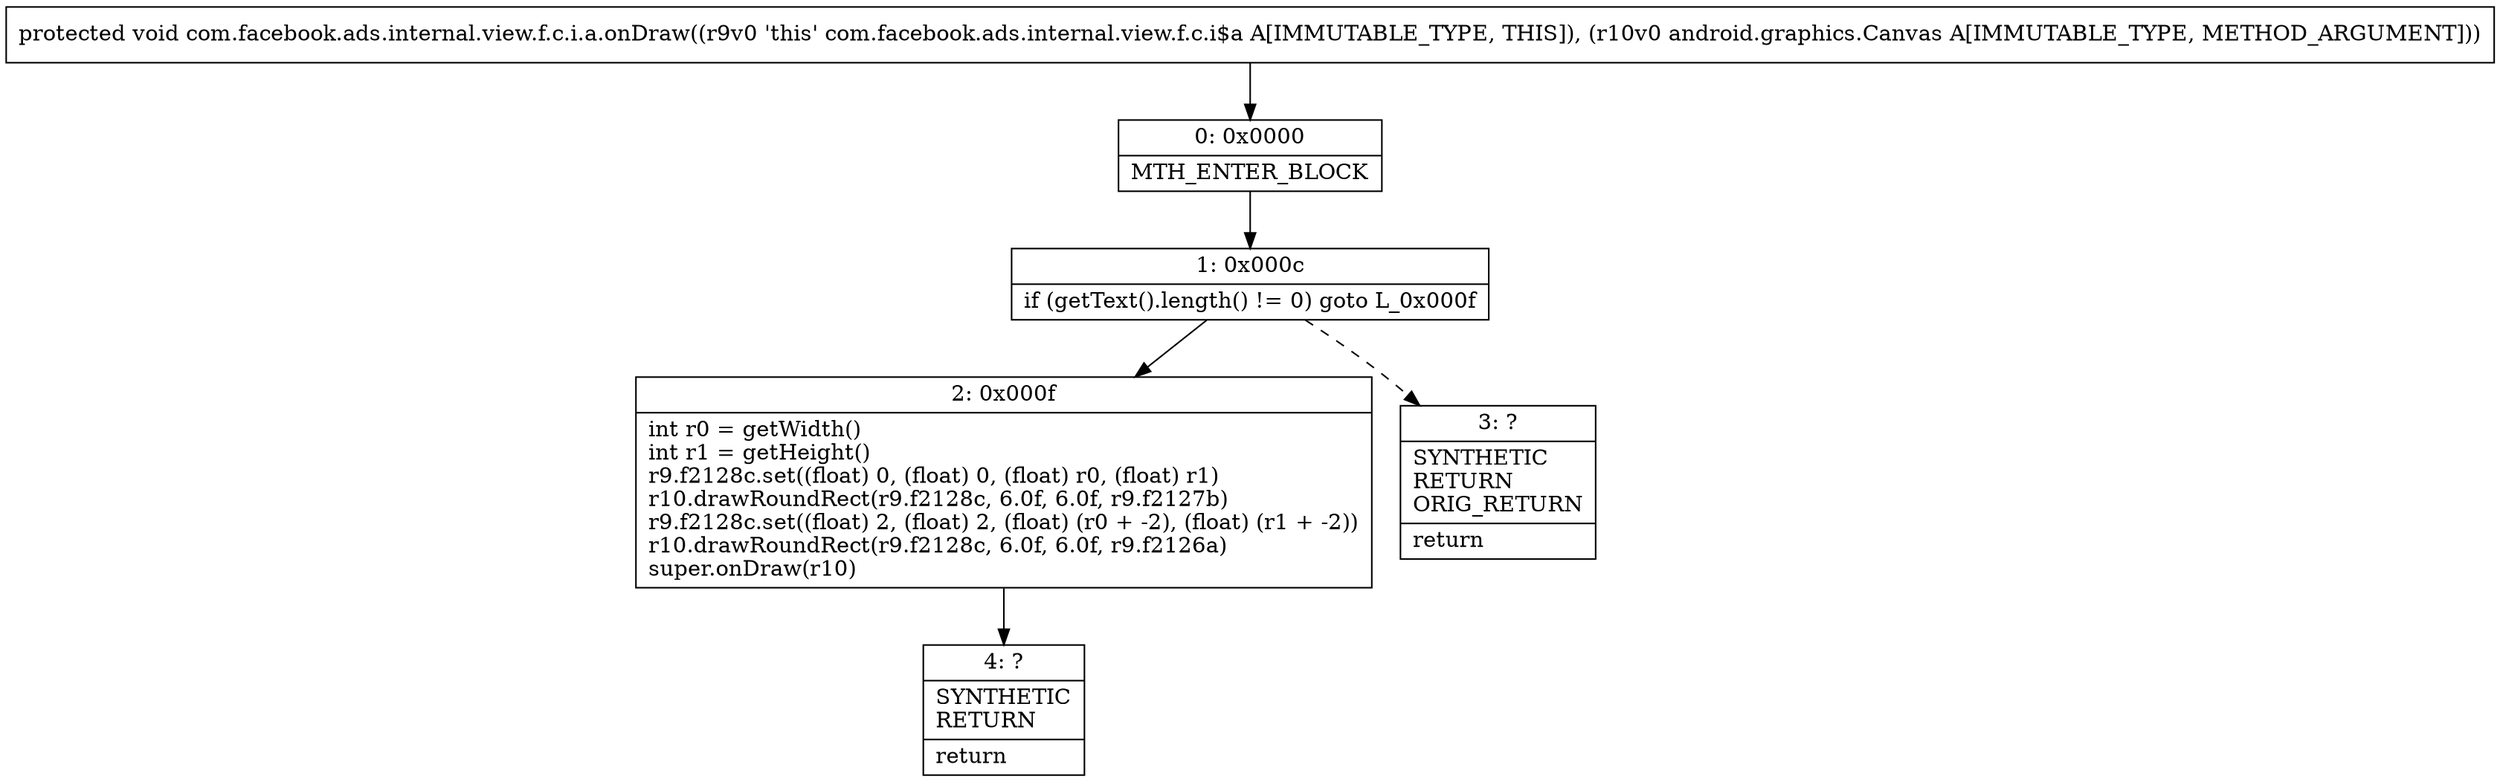 digraph "CFG forcom.facebook.ads.internal.view.f.c.i.a.onDraw(Landroid\/graphics\/Canvas;)V" {
Node_0 [shape=record,label="{0\:\ 0x0000|MTH_ENTER_BLOCK\l}"];
Node_1 [shape=record,label="{1\:\ 0x000c|if (getText().length() != 0) goto L_0x000f\l}"];
Node_2 [shape=record,label="{2\:\ 0x000f|int r0 = getWidth()\lint r1 = getHeight()\lr9.f2128c.set((float) 0, (float) 0, (float) r0, (float) r1)\lr10.drawRoundRect(r9.f2128c, 6.0f, 6.0f, r9.f2127b)\lr9.f2128c.set((float) 2, (float) 2, (float) (r0 + \-2), (float) (r1 + \-2))\lr10.drawRoundRect(r9.f2128c, 6.0f, 6.0f, r9.f2126a)\lsuper.onDraw(r10)\l}"];
Node_3 [shape=record,label="{3\:\ ?|SYNTHETIC\lRETURN\lORIG_RETURN\l|return\l}"];
Node_4 [shape=record,label="{4\:\ ?|SYNTHETIC\lRETURN\l|return\l}"];
MethodNode[shape=record,label="{protected void com.facebook.ads.internal.view.f.c.i.a.onDraw((r9v0 'this' com.facebook.ads.internal.view.f.c.i$a A[IMMUTABLE_TYPE, THIS]), (r10v0 android.graphics.Canvas A[IMMUTABLE_TYPE, METHOD_ARGUMENT])) }"];
MethodNode -> Node_0;
Node_0 -> Node_1;
Node_1 -> Node_2;
Node_1 -> Node_3[style=dashed];
Node_2 -> Node_4;
}

